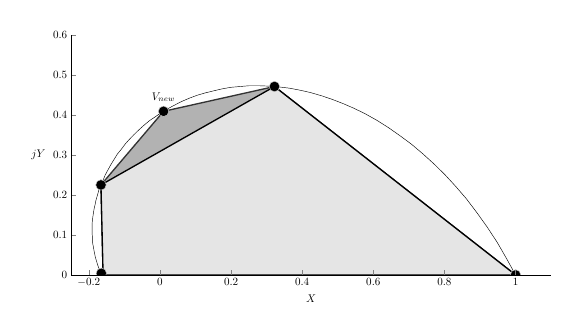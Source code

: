 % This file was created by matlab2tikz.
%
%The latest updates can be retrieved from
%  http://www.mathworks.com/matlabcentral/fileexchange/22022-matlab2tikz-matlab2tikz
%where you can also make suggestions and rate matlab2tikz.
%
\begin{tikzpicture}[scale=0.4]

\begin{axis}[%
width=6in,
height=3in,
scale only axis,
axis on top=true,
xmin=-0.25,
xmax=1.1,
ymin=0,
ymax=0.6,
axis x line*=bottom,
axis y line*=left,
xlabel={$X$},
ylabel={$jY$},
xtick={-0.2,0,0.2,0.4,0.6,0.8,1},
ylabel style={rotate=-90},
ytick distance = 0.1
]
\addplot [color=black, forget plot]
  table[row sep=crcr]{%
1	0\\
0.974	0.042\\
0.948	0.082\\
0.92	0.12\\
0.891	0.156\\
0.862	0.19\\
0.832	0.221\\
0.801	0.251\\
0.77	0.278\\
0.739	0.303\\
0.707	0.327\\
0.675	0.348\\
0.643	0.368\\
0.611	0.386\\
0.579	0.402\\
0.547	0.416\\
0.516	0.428\\
0.484	0.439\\
0.454	0.448\\
0.423	0.456\\
0.393	0.462\\
0.363	0.467\\
0.334	0.47\\
0.306	0.472\\
0.278	0.473\\
0.251	0.473\\
0.225	0.471\\
0.199	0.469\\
0.174	0.465\\
0.15	0.46\\
0.127	0.455\\
0.104	0.449\\
0.083	0.442\\
0.062	0.434\\
0.042	0.425\\
0.023	0.416\\
0.005	0.407\\
-0.012	0.396\\
-0.029	0.386\\
-0.044	0.375\\
-0.059	0.363\\
-0.073	0.351\\
-0.086	0.339\\
-0.098	0.327\\
-0.109	0.314\\
-0.12	0.302\\
-0.129	0.289\\
-0.138	0.276\\
-0.146	0.263\\
-0.154	0.25\\
-0.16	0.237\\
-0.166	0.225\\
-0.172	0.212\\
-0.176	0.199\\
-0.18	0.187\\
-0.183	0.174\\
-0.186	0.162\\
-0.188	0.15\\
-0.19	0.138\\
-0.191	0.127\\
-0.191	0.115\\
-0.191	0.104\\
-0.19	0.094\\
-0.19	0.083\\
-0.188	0.073\\
-0.186	0.063\\
-0.184	0.054\\
-0.182	0.045\\
-0.179	0.036\\
-0.176	0.027\\
-0.173	0.019\\
-0.169	0.011\\
-0.16	0.0\\
};

\draw [color=Black!80, fill=Black!30, very thick] (-0.16, 0) -- (-0.166, 0.225) -- (0.01, 0.409) --(0.322, 0.471) -- (1,0) -- (-0.16, 0);

\draw [color=Black, fill=Gray!20, very thick] (-0.16, 0) -- (-0.166, 0.225) -- (0.322, 0.471) -- (1,0) -- (-0.16, 0);

\node [circle, draw, Black!20, fill=Black!80, fill=Black, minimum size=1pt] at (-0.165, 0.004) {};
\node [circle, draw, Black!20, fill=Black!80, fill=Black, minimum size=1pt] at (-0.166, 0.225) {};
\node [circle, draw, Black!20, fill=Black!80, fill=Black, minimum size=1pt] at (1,0) {};
\node [circle, draw, Black!20, fill=Black!80, fill=Black, minimum size=1pt] at (0.322, 0.471) {};
\node [circle, draw, Black!20, fill=Black!80, fill=Black, minimum size=1pt, label=above:$V_{new}$] at (0.01, 0.409) {};
\end{axis}
\end{tikzpicture}%